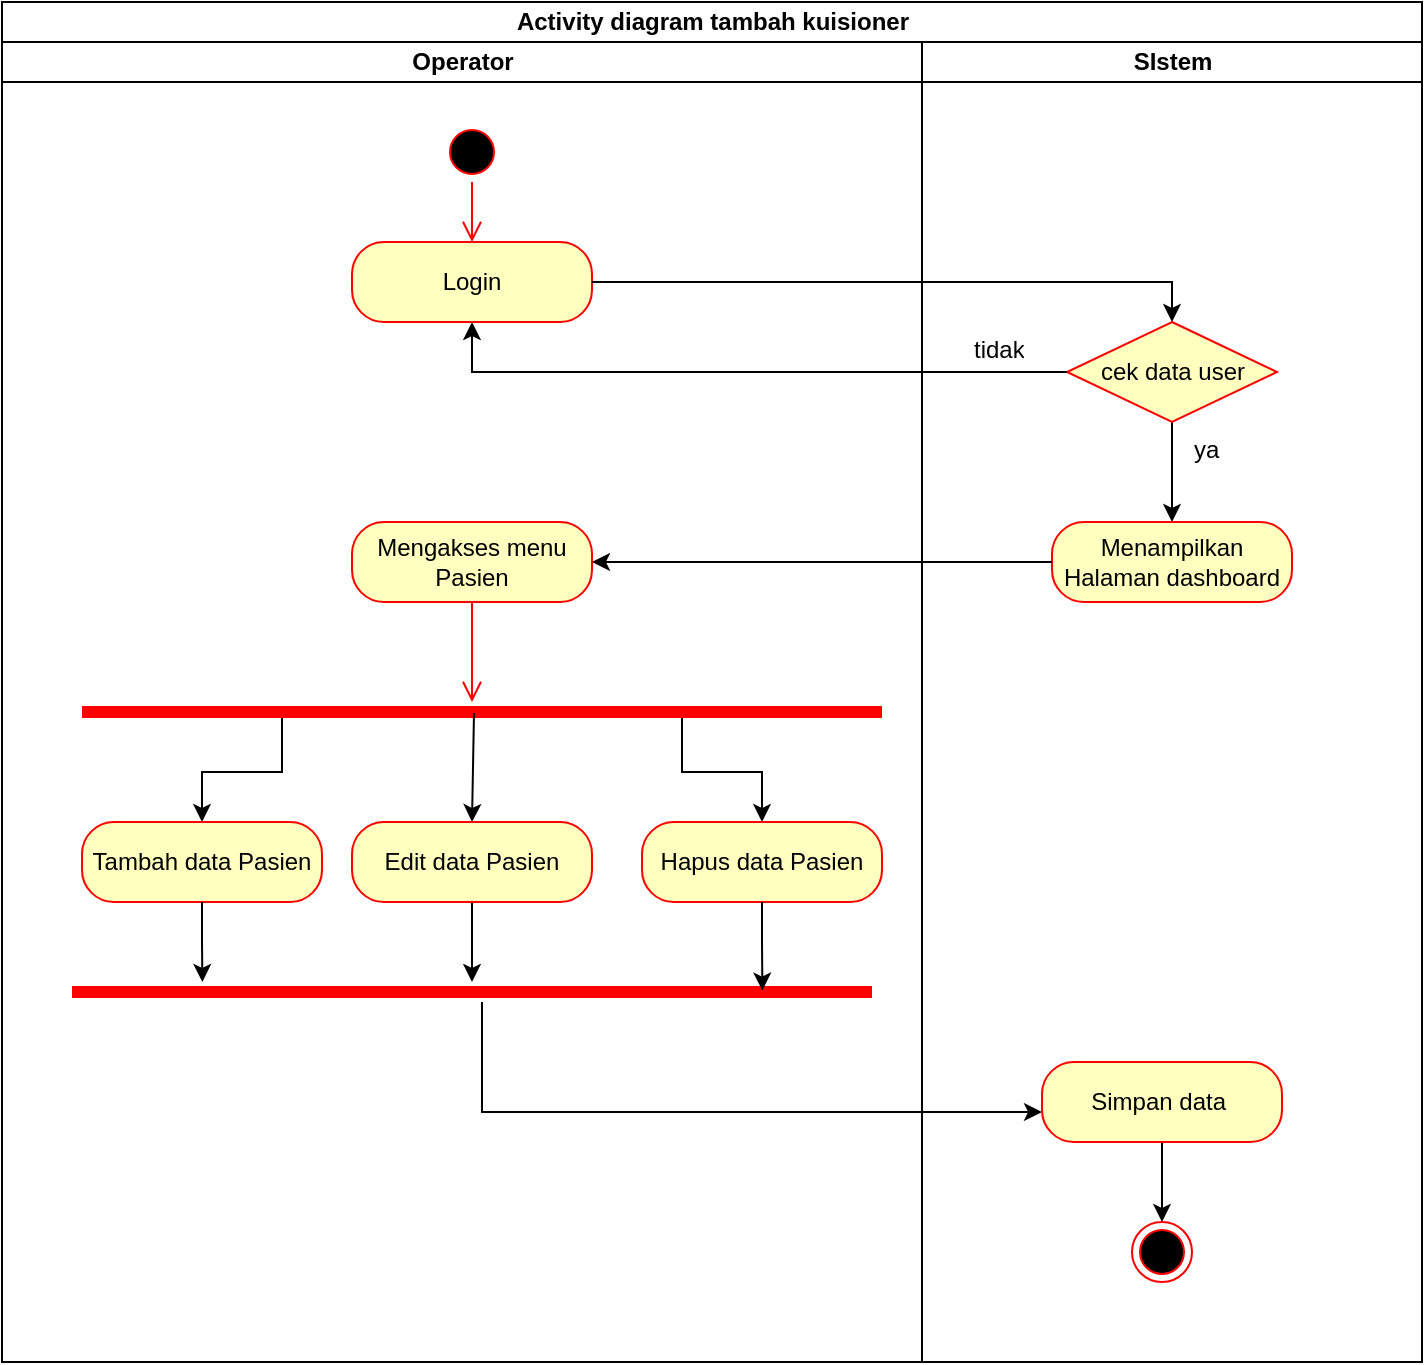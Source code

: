 <mxfile version="26.1.0">
  <diagram name="Page-1" id="0k5uEn_I-j1xhHr7RajE">
    <mxGraphModel dx="880" dy="1534" grid="1" gridSize="10" guides="1" tooltips="1" connect="1" arrows="1" fold="1" page="1" pageScale="1" pageWidth="850" pageHeight="1100" math="0" shadow="0">
      <root>
        <mxCell id="0" />
        <mxCell id="1" parent="0" />
        <mxCell id="rR2cHtrvbhDjR1xuKyu3-1" value="Activity diagram tambah kuisioner" style="swimlane;childLayout=stackLayout;resizeParent=1;resizeParentMax=0;startSize=20;html=1;" vertex="1" parent="1">
          <mxGeometry x="220.0" y="-290" width="710" height="680" as="geometry" />
        </mxCell>
        <mxCell id="rR2cHtrvbhDjR1xuKyu3-2" value="Operator" style="swimlane;startSize=20;html=1;" vertex="1" parent="rR2cHtrvbhDjR1xuKyu3-1">
          <mxGeometry y="20" width="460" height="660" as="geometry" />
        </mxCell>
        <mxCell id="rR2cHtrvbhDjR1xuKyu3-3" value="" style="ellipse;html=1;shape=startState;fillColor=#000000;strokeColor=#ff0000;" vertex="1" parent="rR2cHtrvbhDjR1xuKyu3-2">
          <mxGeometry x="220.0" y="40" width="30" height="30" as="geometry" />
        </mxCell>
        <mxCell id="rR2cHtrvbhDjR1xuKyu3-4" value="" style="edgeStyle=orthogonalEdgeStyle;html=1;verticalAlign=bottom;endArrow=open;endSize=8;strokeColor=#ff0000;rounded=0;" edge="1" parent="rR2cHtrvbhDjR1xuKyu3-2" source="rR2cHtrvbhDjR1xuKyu3-3">
          <mxGeometry relative="1" as="geometry">
            <mxPoint x="235.0" y="100" as="targetPoint" />
          </mxGeometry>
        </mxCell>
        <mxCell id="rR2cHtrvbhDjR1xuKyu3-5" value="Login" style="rounded=1;whiteSpace=wrap;html=1;arcSize=40;fontColor=#000000;fillColor=#ffffc0;strokeColor=#ff0000;" vertex="1" parent="rR2cHtrvbhDjR1xuKyu3-2">
          <mxGeometry x="175.0" y="100" width="120" height="40" as="geometry" />
        </mxCell>
        <mxCell id="rR2cHtrvbhDjR1xuKyu3-6" value="Mengakses menu Pasien" style="rounded=1;whiteSpace=wrap;html=1;arcSize=40;fontColor=#000000;fillColor=#ffffc0;strokeColor=#ff0000;" vertex="1" parent="rR2cHtrvbhDjR1xuKyu3-2">
          <mxGeometry x="175.0" y="240" width="120" height="40" as="geometry" />
        </mxCell>
        <mxCell id="rR2cHtrvbhDjR1xuKyu3-7" style="edgeStyle=orthogonalEdgeStyle;rounded=0;orthogonalLoop=1;jettySize=auto;html=1;exitX=0.25;exitY=0.5;exitDx=0;exitDy=0;exitPerimeter=0;entryX=0.5;entryY=0;entryDx=0;entryDy=0;" edge="1" parent="rR2cHtrvbhDjR1xuKyu3-2" source="rR2cHtrvbhDjR1xuKyu3-9" target="rR2cHtrvbhDjR1xuKyu3-11">
          <mxGeometry relative="1" as="geometry" />
        </mxCell>
        <mxCell id="rR2cHtrvbhDjR1xuKyu3-8" style="edgeStyle=orthogonalEdgeStyle;rounded=0;orthogonalLoop=1;jettySize=auto;html=1;exitX=0.75;exitY=0.5;exitDx=0;exitDy=0;exitPerimeter=0;entryX=0.5;entryY=0;entryDx=0;entryDy=0;" edge="1" parent="rR2cHtrvbhDjR1xuKyu3-2" source="rR2cHtrvbhDjR1xuKyu3-9" target="rR2cHtrvbhDjR1xuKyu3-14">
          <mxGeometry relative="1" as="geometry" />
        </mxCell>
        <mxCell id="rR2cHtrvbhDjR1xuKyu3-9" value="" style="shape=line;html=1;strokeWidth=6;strokeColor=#ff0000;" vertex="1" parent="rR2cHtrvbhDjR1xuKyu3-2">
          <mxGeometry x="40" y="330" width="400" height="10" as="geometry" />
        </mxCell>
        <mxCell id="rR2cHtrvbhDjR1xuKyu3-10" value="" style="edgeStyle=orthogonalEdgeStyle;html=1;verticalAlign=bottom;endArrow=open;endSize=8;strokeColor=#ff0000;rounded=0;" edge="1" parent="rR2cHtrvbhDjR1xuKyu3-2" source="rR2cHtrvbhDjR1xuKyu3-6">
          <mxGeometry relative="1" as="geometry">
            <mxPoint x="235.0" y="330" as="targetPoint" />
          </mxGeometry>
        </mxCell>
        <mxCell id="rR2cHtrvbhDjR1xuKyu3-11" value="Tambah data Pasien" style="rounded=1;whiteSpace=wrap;html=1;arcSize=40;fontColor=#000000;fillColor=#ffffc0;strokeColor=#ff0000;" vertex="1" parent="rR2cHtrvbhDjR1xuKyu3-2">
          <mxGeometry x="40.0" y="390" width="120" height="40" as="geometry" />
        </mxCell>
        <mxCell id="rR2cHtrvbhDjR1xuKyu3-12" style="edgeStyle=orthogonalEdgeStyle;rounded=0;orthogonalLoop=1;jettySize=auto;html=1;exitX=0.5;exitY=1;exitDx=0;exitDy=0;" edge="1" parent="rR2cHtrvbhDjR1xuKyu3-2" source="rR2cHtrvbhDjR1xuKyu3-13" target="rR2cHtrvbhDjR1xuKyu3-16">
          <mxGeometry relative="1" as="geometry" />
        </mxCell>
        <mxCell id="rR2cHtrvbhDjR1xuKyu3-13" value="Edit data Pasien" style="rounded=1;whiteSpace=wrap;html=1;arcSize=40;fontColor=#000000;fillColor=#ffffc0;strokeColor=#ff0000;" vertex="1" parent="rR2cHtrvbhDjR1xuKyu3-2">
          <mxGeometry x="175.0" y="390" width="120" height="40" as="geometry" />
        </mxCell>
        <mxCell id="rR2cHtrvbhDjR1xuKyu3-14" value="Hapus data Pasien" style="rounded=1;whiteSpace=wrap;html=1;arcSize=40;fontColor=#000000;fillColor=#ffffc0;strokeColor=#ff0000;" vertex="1" parent="rR2cHtrvbhDjR1xuKyu3-2">
          <mxGeometry x="320.0" y="390" width="120" height="40" as="geometry" />
        </mxCell>
        <mxCell id="rR2cHtrvbhDjR1xuKyu3-15" value="" style="endArrow=classic;html=1;rounded=0;entryX=0.5;entryY=0;entryDx=0;entryDy=0;exitX=0.49;exitY=0.547;exitDx=0;exitDy=0;exitPerimeter=0;" edge="1" parent="rR2cHtrvbhDjR1xuKyu3-2" source="rR2cHtrvbhDjR1xuKyu3-9" target="rR2cHtrvbhDjR1xuKyu3-13">
          <mxGeometry width="50" height="50" relative="1" as="geometry">
            <mxPoint x="190.0" y="360" as="sourcePoint" />
            <mxPoint x="240.0" y="310" as="targetPoint" />
          </mxGeometry>
        </mxCell>
        <mxCell id="rR2cHtrvbhDjR1xuKyu3-16" value="" style="shape=line;html=1;strokeWidth=6;strokeColor=#ff0000;" vertex="1" parent="rR2cHtrvbhDjR1xuKyu3-2">
          <mxGeometry x="35" y="470" width="400" height="10" as="geometry" />
        </mxCell>
        <mxCell id="rR2cHtrvbhDjR1xuKyu3-17" style="edgeStyle=orthogonalEdgeStyle;rounded=0;orthogonalLoop=1;jettySize=auto;html=1;exitX=0.5;exitY=1;exitDx=0;exitDy=0;entryX=0.163;entryY=0;entryDx=0;entryDy=0;entryPerimeter=0;" edge="1" parent="rR2cHtrvbhDjR1xuKyu3-2" source="rR2cHtrvbhDjR1xuKyu3-11" target="rR2cHtrvbhDjR1xuKyu3-16">
          <mxGeometry relative="1" as="geometry" />
        </mxCell>
        <mxCell id="rR2cHtrvbhDjR1xuKyu3-18" style="edgeStyle=orthogonalEdgeStyle;rounded=0;orthogonalLoop=1;jettySize=auto;html=1;exitX=0.5;exitY=1;exitDx=0;exitDy=0;entryX=0.863;entryY=0.429;entryDx=0;entryDy=0;entryPerimeter=0;" edge="1" parent="rR2cHtrvbhDjR1xuKyu3-2" source="rR2cHtrvbhDjR1xuKyu3-14" target="rR2cHtrvbhDjR1xuKyu3-16">
          <mxGeometry relative="1" as="geometry" />
        </mxCell>
        <mxCell id="rR2cHtrvbhDjR1xuKyu3-19" style="edgeStyle=elbowEdgeStyle;rounded=0;orthogonalLoop=1;jettySize=auto;html=1;exitX=0.25;exitY=0.5;exitDx=0;exitDy=0;exitPerimeter=0;elbow=vertical;" edge="1" parent="rR2cHtrvbhDjR1xuKyu3-2">
          <mxGeometry relative="1" as="geometry">
            <mxPoint x="240.0" y="480" as="sourcePoint" />
            <mxPoint x="520.0" y="535" as="targetPoint" />
            <Array as="points">
              <mxPoint x="445" y="535" />
            </Array>
          </mxGeometry>
        </mxCell>
        <mxCell id="rR2cHtrvbhDjR1xuKyu3-20" value="SIstem" style="swimlane;startSize=20;html=1;" vertex="1" parent="rR2cHtrvbhDjR1xuKyu3-1">
          <mxGeometry x="460" y="20" width="250" height="660" as="geometry" />
        </mxCell>
        <mxCell id="rR2cHtrvbhDjR1xuKyu3-21" style="edgeStyle=orthogonalEdgeStyle;rounded=0;orthogonalLoop=1;jettySize=auto;html=1;exitX=0.5;exitY=1;exitDx=0;exitDy=0;" edge="1" parent="rR2cHtrvbhDjR1xuKyu3-20" source="rR2cHtrvbhDjR1xuKyu3-22">
          <mxGeometry relative="1" as="geometry">
            <mxPoint x="125.0" y="240" as="targetPoint" />
          </mxGeometry>
        </mxCell>
        <mxCell id="rR2cHtrvbhDjR1xuKyu3-22" value="cek data user" style="rhombus;whiteSpace=wrap;html=1;fontColor=#000000;fillColor=#ffffc0;strokeColor=#ff0000;" vertex="1" parent="rR2cHtrvbhDjR1xuKyu3-20">
          <mxGeometry x="72.5" y="140" width="105" height="50" as="geometry" />
        </mxCell>
        <mxCell id="rR2cHtrvbhDjR1xuKyu3-23" value="ya" style="text;strokeColor=none;fillColor=none;spacingLeft=4;spacingRight=4;overflow=hidden;rotatable=0;points=[[0,0.5],[1,0.5]];portConstraint=eastwest;fontSize=12;whiteSpace=wrap;html=1;" vertex="1" parent="rR2cHtrvbhDjR1xuKyu3-20">
          <mxGeometry x="130.0" y="190" width="40" height="30" as="geometry" />
        </mxCell>
        <mxCell id="rR2cHtrvbhDjR1xuKyu3-24" value="tidak" style="text;strokeColor=none;fillColor=none;spacingLeft=4;spacingRight=4;overflow=hidden;rotatable=0;points=[[0,0.5],[1,0.5]];portConstraint=eastwest;fontSize=12;whiteSpace=wrap;html=1;" vertex="1" parent="rR2cHtrvbhDjR1xuKyu3-20">
          <mxGeometry x="20.0" y="140" width="40" height="30" as="geometry" />
        </mxCell>
        <mxCell id="rR2cHtrvbhDjR1xuKyu3-25" value="Menampilkan Halaman dashboard" style="rounded=1;whiteSpace=wrap;html=1;arcSize=40;fontColor=#000000;fillColor=#ffffc0;strokeColor=#ff0000;" vertex="1" parent="rR2cHtrvbhDjR1xuKyu3-20">
          <mxGeometry x="65.0" y="240" width="120" height="40" as="geometry" />
        </mxCell>
        <mxCell id="rR2cHtrvbhDjR1xuKyu3-26" style="edgeStyle=orthogonalEdgeStyle;rounded=0;orthogonalLoop=1;jettySize=auto;html=1;exitX=0.5;exitY=1;exitDx=0;exitDy=0;entryX=0.5;entryY=0;entryDx=0;entryDy=0;" edge="1" parent="rR2cHtrvbhDjR1xuKyu3-20" source="rR2cHtrvbhDjR1xuKyu3-27" target="rR2cHtrvbhDjR1xuKyu3-28">
          <mxGeometry relative="1" as="geometry" />
        </mxCell>
        <mxCell id="rR2cHtrvbhDjR1xuKyu3-27" value="Simpan data&amp;nbsp;" style="rounded=1;whiteSpace=wrap;html=1;arcSize=40;fontColor=#000000;fillColor=#ffffc0;strokeColor=#ff0000;" vertex="1" parent="rR2cHtrvbhDjR1xuKyu3-20">
          <mxGeometry x="60.0" y="510" width="120" height="40" as="geometry" />
        </mxCell>
        <mxCell id="rR2cHtrvbhDjR1xuKyu3-28" value="" style="ellipse;html=1;shape=endState;fillColor=#000000;strokeColor=#ff0000;" vertex="1" parent="rR2cHtrvbhDjR1xuKyu3-20">
          <mxGeometry x="105.0" y="590" width="30" height="30" as="geometry" />
        </mxCell>
        <mxCell id="rR2cHtrvbhDjR1xuKyu3-29" style="edgeStyle=orthogonalEdgeStyle;rounded=0;orthogonalLoop=1;jettySize=auto;html=1;exitX=1;exitY=0.5;exitDx=0;exitDy=0;entryX=0.5;entryY=0;entryDx=0;entryDy=0;" edge="1" parent="rR2cHtrvbhDjR1xuKyu3-1" source="rR2cHtrvbhDjR1xuKyu3-5" target="rR2cHtrvbhDjR1xuKyu3-22">
          <mxGeometry relative="1" as="geometry" />
        </mxCell>
        <mxCell id="rR2cHtrvbhDjR1xuKyu3-30" style="edgeStyle=orthogonalEdgeStyle;rounded=0;orthogonalLoop=1;jettySize=auto;html=1;exitX=0;exitY=0.5;exitDx=0;exitDy=0;entryX=0.5;entryY=1;entryDx=0;entryDy=0;" edge="1" parent="rR2cHtrvbhDjR1xuKyu3-1" source="rR2cHtrvbhDjR1xuKyu3-22" target="rR2cHtrvbhDjR1xuKyu3-5">
          <mxGeometry relative="1" as="geometry" />
        </mxCell>
        <mxCell id="rR2cHtrvbhDjR1xuKyu3-31" style="edgeStyle=orthogonalEdgeStyle;rounded=0;orthogonalLoop=1;jettySize=auto;html=1;exitX=0;exitY=0.5;exitDx=0;exitDy=0;entryX=1;entryY=0.5;entryDx=0;entryDy=0;" edge="1" parent="rR2cHtrvbhDjR1xuKyu3-1" source="rR2cHtrvbhDjR1xuKyu3-25" target="rR2cHtrvbhDjR1xuKyu3-6">
          <mxGeometry relative="1" as="geometry" />
        </mxCell>
      </root>
    </mxGraphModel>
  </diagram>
</mxfile>
